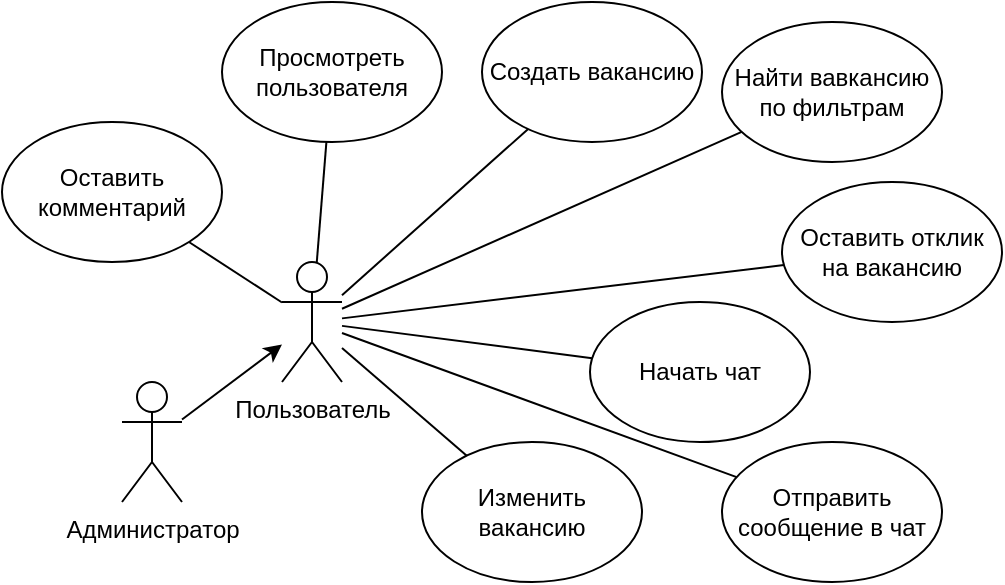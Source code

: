 <mxfile>
    <diagram id="qwzCCz9VnIrBMhw9Tk1o" name="Page-1">
        <mxGraphModel dx="1579" dy="1222" grid="1" gridSize="10" guides="1" tooltips="1" connect="1" arrows="1" fold="1" page="1" pageScale="1" pageWidth="827" pageHeight="1169" math="0" shadow="0">
            <root>
                <mxCell id="0"/>
                <mxCell id="1" parent="0"/>
                <mxCell id="2" value="Пользователь" style="shape=umlActor;verticalLabelPosition=bottom;verticalAlign=top;html=1;outlineConnect=0;" parent="1" vertex="1">
                    <mxGeometry x="310" y="410" width="30" height="60" as="geometry"/>
                </mxCell>
                <mxCell id="4" value="Отправить сообщение в чат" style="ellipse;whiteSpace=wrap;html=1;" parent="1" vertex="1">
                    <mxGeometry x="530" y="500" width="110" height="70" as="geometry"/>
                </mxCell>
                <mxCell id="5" value="Просмотреть пользователя" style="ellipse;whiteSpace=wrap;html=1;" parent="1" vertex="1">
                    <mxGeometry x="280" y="280" width="110" height="70" as="geometry"/>
                </mxCell>
                <mxCell id="8" value="" style="endArrow=none;html=1;" parent="1" source="2" target="5" edge="1">
                    <mxGeometry width="50" height="50" relative="1" as="geometry">
                        <mxPoint x="390" y="610" as="sourcePoint"/>
                        <mxPoint x="440" y="560" as="targetPoint"/>
                    </mxGeometry>
                </mxCell>
                <mxCell id="10" value="" style="endArrow=none;html=1;" parent="1" source="2" target="4" edge="1">
                    <mxGeometry width="50" height="50" relative="1" as="geometry">
                        <mxPoint x="390" y="560" as="sourcePoint"/>
                        <mxPoint x="440" y="510" as="targetPoint"/>
                    </mxGeometry>
                </mxCell>
                <mxCell id="12" value="Администратор" style="shape=umlActor;verticalLabelPosition=bottom;verticalAlign=top;html=1;outlineConnect=0;" parent="1" vertex="1">
                    <mxGeometry x="230" y="470" width="30" height="60" as="geometry"/>
                </mxCell>
                <mxCell id="13" style="edgeStyle=none;html=1;" parent="1" source="12" target="2" edge="1">
                    <mxGeometry relative="1" as="geometry">
                        <mxPoint x="210" y="620" as="sourcePoint"/>
                        <Array as="points"/>
                    </mxGeometry>
                </mxCell>
                <mxCell id="17" style="edgeStyle=none;html=1;endArrow=none;endFill=0;" parent="1" source="16" target="2" edge="1">
                    <mxGeometry relative="1" as="geometry"/>
                </mxCell>
                <mxCell id="16" value="Начать чат" style="ellipse;whiteSpace=wrap;html=1;" parent="1" vertex="1">
                    <mxGeometry x="464" y="430" width="110" height="70" as="geometry"/>
                </mxCell>
                <mxCell id="22" value="Оставить комментарий" style="ellipse;whiteSpace=wrap;html=1;" vertex="1" parent="1">
                    <mxGeometry x="170" y="340" width="110" height="70" as="geometry"/>
                </mxCell>
                <mxCell id="23" value="" style="endArrow=none;html=1;" edge="1" parent="1" target="22" source="2">
                    <mxGeometry width="50" height="50" relative="1" as="geometry">
                        <mxPoint x="620" y="659.806" as="sourcePoint"/>
                        <mxPoint x="660.022" y="583.736" as="targetPoint"/>
                    </mxGeometry>
                </mxCell>
                <mxCell id="24" value="Создать вакансию" style="ellipse;whiteSpace=wrap;html=1;" vertex="1" parent="1">
                    <mxGeometry x="410" y="280" width="110" height="70" as="geometry"/>
                </mxCell>
                <mxCell id="25" value="" style="endArrow=none;html=1;" edge="1" parent="1" target="24" source="2">
                    <mxGeometry width="50" height="50" relative="1" as="geometry">
                        <mxPoint x="530" y="579.806" as="sourcePoint"/>
                        <mxPoint x="570.022" y="503.736" as="targetPoint"/>
                    </mxGeometry>
                </mxCell>
                <mxCell id="26" value="Найти вавкансию по фильтрам" style="ellipse;whiteSpace=wrap;html=1;" vertex="1" parent="1">
                    <mxGeometry x="530" y="290" width="110" height="70" as="geometry"/>
                </mxCell>
                <mxCell id="27" value="" style="endArrow=none;html=1;" edge="1" parent="1" target="26" source="2">
                    <mxGeometry width="50" height="50" relative="1" as="geometry">
                        <mxPoint x="650" y="649.806" as="sourcePoint"/>
                        <mxPoint x="690.022" y="573.736" as="targetPoint"/>
                    </mxGeometry>
                </mxCell>
                <mxCell id="28" value="Оставить отклик на вакансию" style="ellipse;whiteSpace=wrap;html=1;" vertex="1" parent="1">
                    <mxGeometry x="560" y="370" width="110" height="70" as="geometry"/>
                </mxCell>
                <mxCell id="29" value="" style="endArrow=none;html=1;" edge="1" parent="1" target="28" source="2">
                    <mxGeometry width="50" height="50" relative="1" as="geometry">
                        <mxPoint x="690" y="739.806" as="sourcePoint"/>
                        <mxPoint x="730.022" y="663.736" as="targetPoint"/>
                    </mxGeometry>
                </mxCell>
                <mxCell id="31" value="Изменить вакансию" style="ellipse;whiteSpace=wrap;html=1;" vertex="1" parent="1">
                    <mxGeometry x="380" y="500" width="110" height="70" as="geometry"/>
                </mxCell>
                <mxCell id="32" value="" style="endArrow=none;html=1;" edge="1" parent="1" target="31" source="2">
                    <mxGeometry width="50" height="50" relative="1" as="geometry">
                        <mxPoint x="600" y="799.806" as="sourcePoint"/>
                        <mxPoint x="640.022" y="723.736" as="targetPoint"/>
                    </mxGeometry>
                </mxCell>
            </root>
        </mxGraphModel>
    </diagram>
</mxfile>